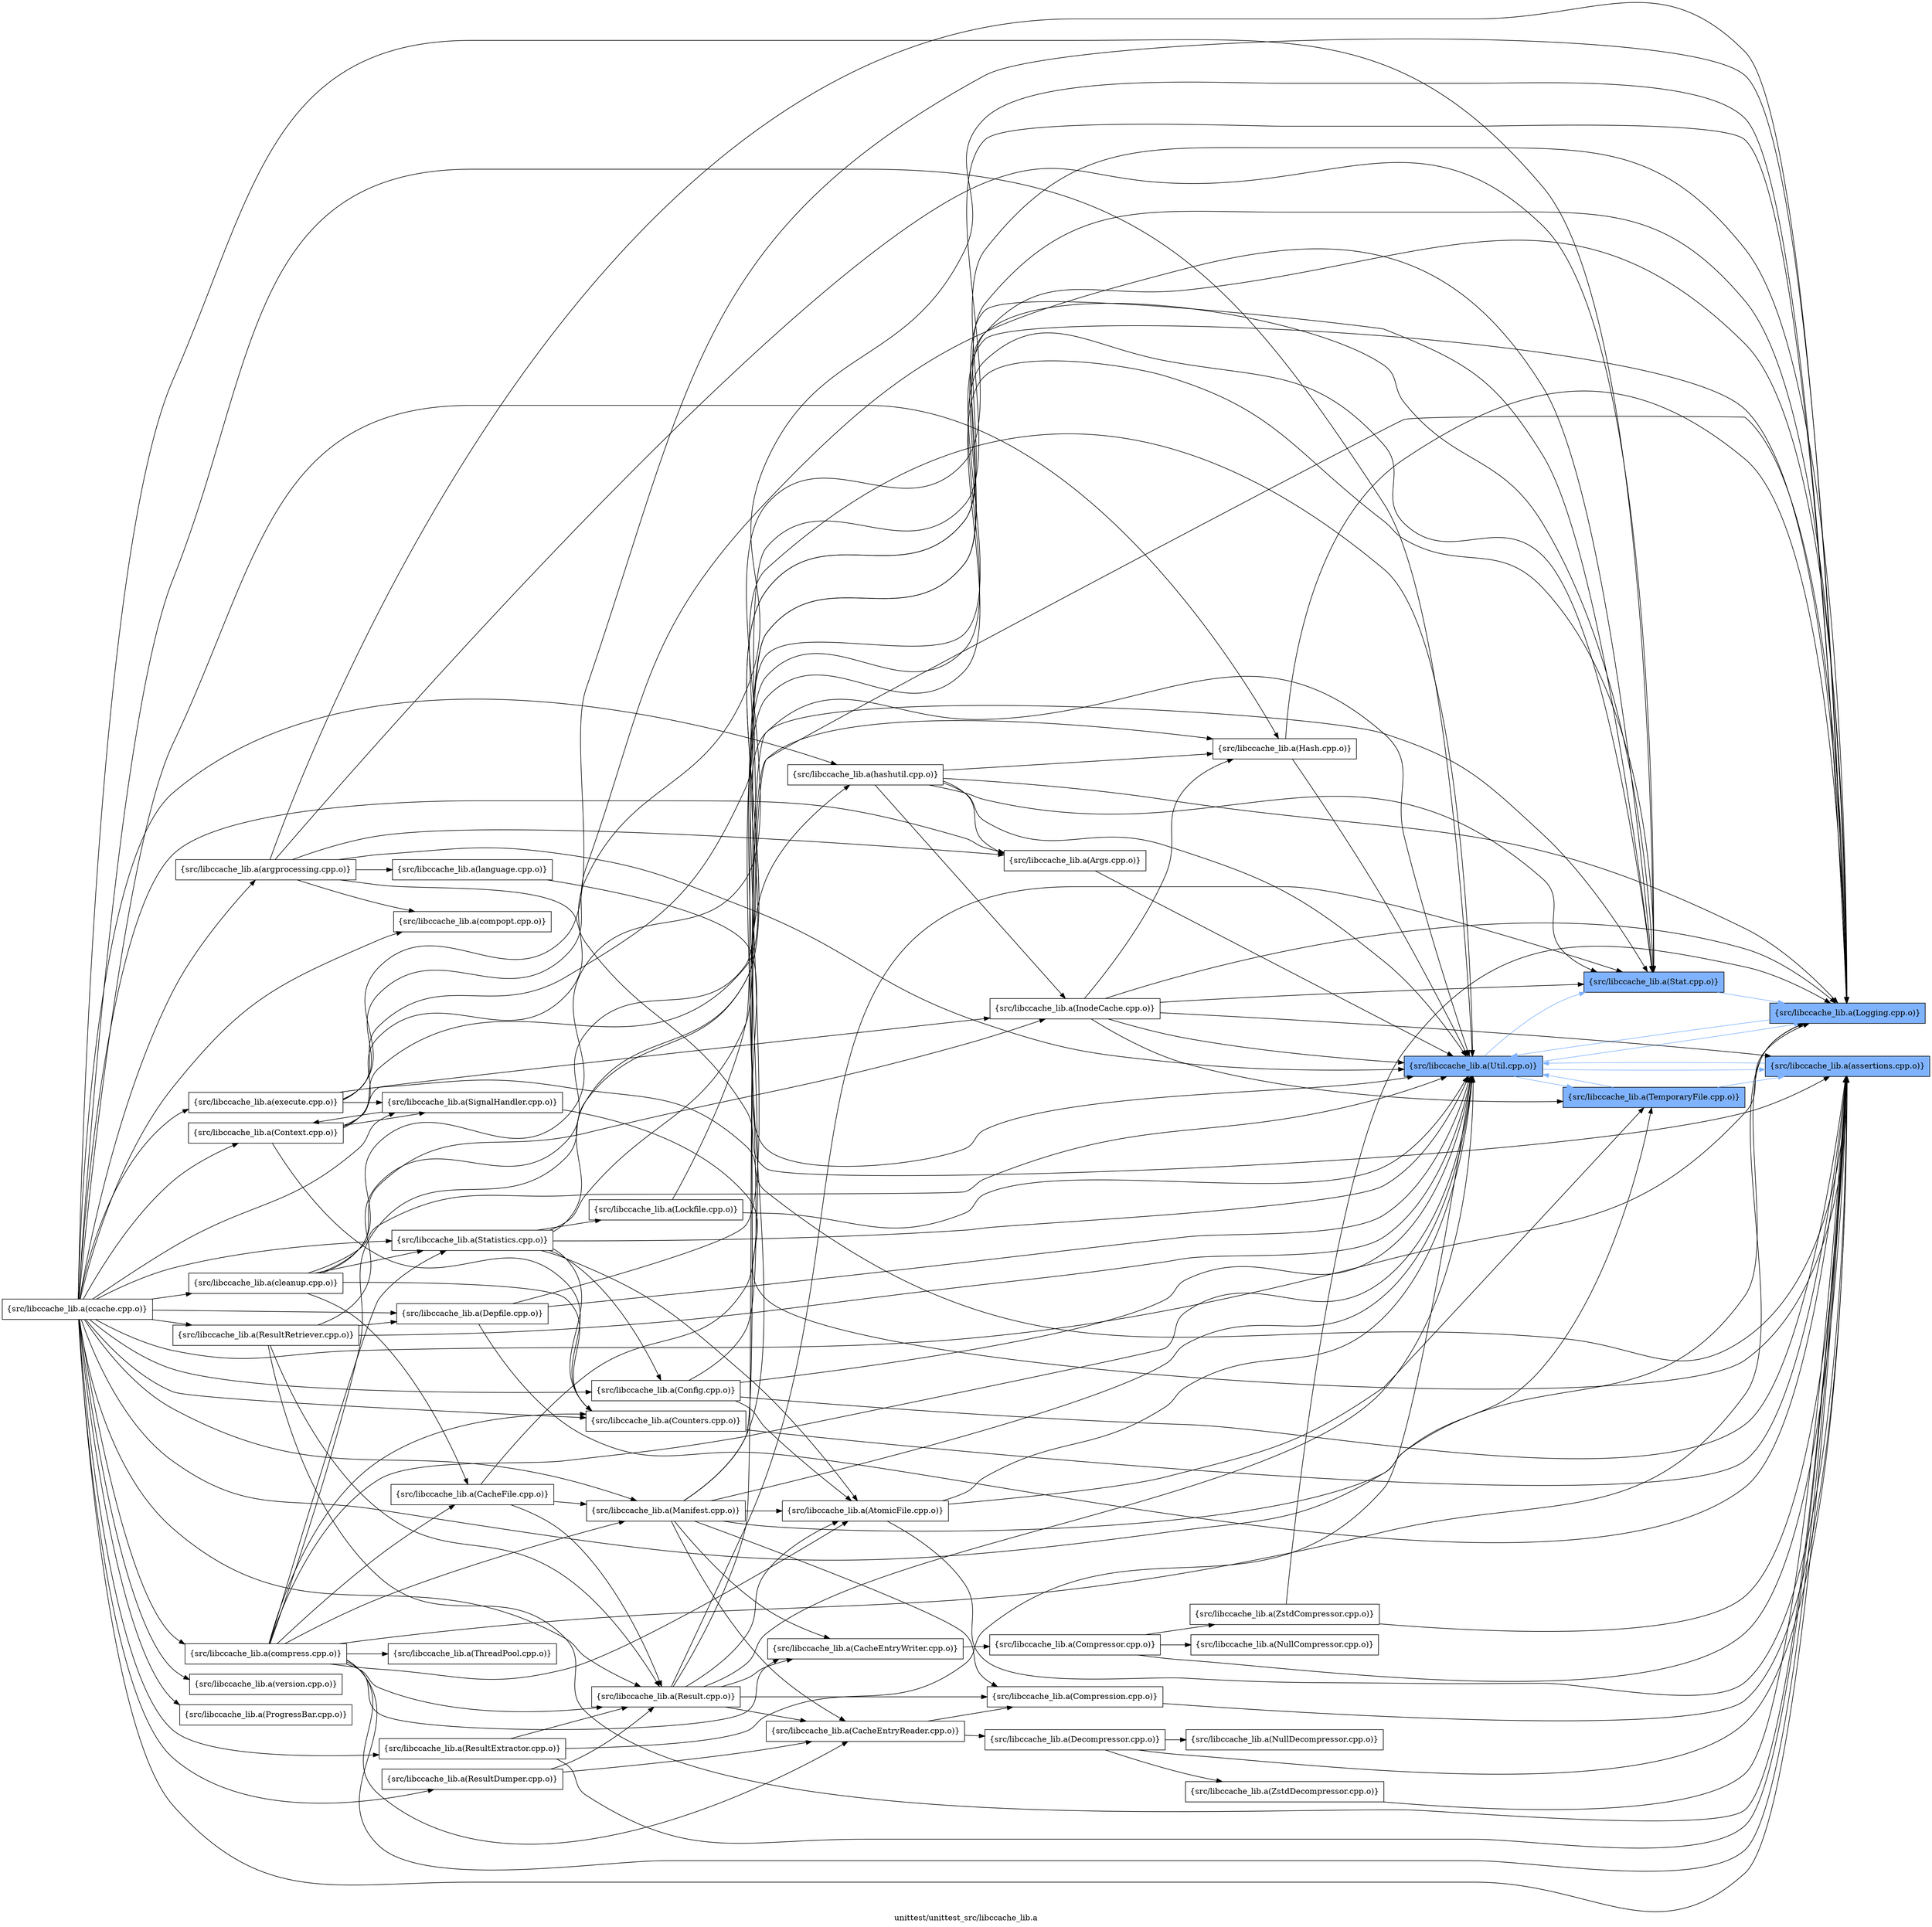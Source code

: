 digraph "unittest/unittest_src/libccache_lib.a" {
	label="unittest/unittest_src/libccache_lib.a";
	rankdir=LR;
	{ rank=same; Node0x555a81b67328;  }

	Node0x555a81b67328 [shape=record,shape=box,group=1,style=filled,fillcolor="0.600000 0.5 1",label="{src/libccache_lib.a(Util.cpp.o)}"];
	Node0x555a81b67328 -> Node0x555a81b65e88[color="0.600000 0.5 1"];
	Node0x555a81b67328 -> Node0x555a81b66a68[color="0.600000 0.5 1"];
	Node0x555a81b67328 -> Node0x555a81b65c08[color="0.600000 0.5 1"];
	Node0x555a81b67328 -> Node0x555a81b66b08[color="0.600000 0.5 1"];
	Node0x555a81b65bb8 [shape=record,shape=box,group=0,label="{src/libccache_lib.a(Args.cpp.o)}"];
	Node0x555a81b65bb8 -> Node0x555a81b67328;
	Node0x555a81b662e8 [shape=record,shape=box,group=0,label="{src/libccache_lib.a(AtomicFile.cpp.o)}"];
	Node0x555a81b662e8 -> Node0x555a81b65c08;
	Node0x555a81b662e8 -> Node0x555a81b67328;
	Node0x555a81b662e8 -> Node0x555a81b66b08;
	Node0x555a81b67af8 [shape=record,shape=box,group=0,label="{src/libccache_lib.a(Compression.cpp.o)}"];
	Node0x555a81b67af8 -> Node0x555a81b66b08;
	Node0x555a81b66c98 [shape=record,shape=box,group=0,label="{src/libccache_lib.a(Config.cpp.o)}"];
	Node0x555a81b66c98 -> Node0x555a81b662e8;
	Node0x555a81b66c98 -> Node0x555a81b66a68;
	Node0x555a81b66c98 -> Node0x555a81b67328;
	Node0x555a81b66c98 -> Node0x555a81b66b08;
	Node0x555a81b65d98 [shape=record,shape=box,group=0,label="{src/libccache_lib.a(Counters.cpp.o)}"];
	Node0x555a81b65d98 -> Node0x555a81b66b08;
	Node0x555a81b66518 [shape=record,shape=box,group=0,label="{src/libccache_lib.a(Context.cpp.o)}"];
	Node0x555a81b66518 -> Node0x555a81b65d98;
	Node0x555a81b66518 -> Node0x555a81b65e88;
	Node0x555a81b66518 -> Node0x555a81b658e8;
	Node0x555a81b66518 -> Node0x555a81b66e28;
	Node0x555a81b66518 -> Node0x555a81b67328;
	Node0x555a81b67468 [shape=record,shape=box,group=0,label="{src/libccache_lib.a(Depfile.cpp.o)}"];
	Node0x555a81b67468 -> Node0x555a81b65e88;
	Node0x555a81b67468 -> Node0x555a81b67328;
	Node0x555a81b67468 -> Node0x555a81b66b08;
	Node0x555a81b66ce8 [shape=record,shape=box,group=0,label="{src/libccache_lib.a(Hash.cpp.o)}"];
	Node0x555a81b66ce8 -> Node0x555a81b65e88;
	Node0x555a81b66ce8 -> Node0x555a81b67328;
	Node0x555a81b666a8 [shape=record,shape=box,group=0,label="{src/libccache_lib.a(Lockfile.cpp.o)}"];
	Node0x555a81b666a8 -> Node0x555a81b65e88;
	Node0x555a81b666a8 -> Node0x555a81b67328;
	Node0x555a81b66a68 [shape=record,shape=box,group=1,style=filled,fillcolor="0.600000 0.5 1",label="{src/libccache_lib.a(Stat.cpp.o)}"];
	Node0x555a81b66a68 -> Node0x555a81b65e88[color="0.600000 0.5 1"];
	Node0x555a81b67418 [shape=record,shape=box,group=0,label="{src/libccache_lib.a(Compressor.cpp.o)}"];
	Node0x555a81b67418 -> Node0x555a81b661f8;
	Node0x555a81b67418 -> Node0x555a81b67b48;
	Node0x555a81b67418 -> Node0x555a81b66b08;
	Node0x555a81b67c38 [shape=record,shape=box,group=0,label="{src/libccache_lib.a(Decompressor.cpp.o)}"];
	Node0x555a81b67c38 -> Node0x555a81b67c88;
	Node0x555a81b67c38 -> Node0x555a81b65ac8;
	Node0x555a81b67c38 -> Node0x555a81b66b08;
	Node0x555a81b65e38 [shape=record,shape=box,group=0,label="{src/libccache_lib.a(Statistics.cpp.o)}"];
	Node0x555a81b65e38 -> Node0x555a81b662e8;
	Node0x555a81b65e38 -> Node0x555a81b66c98;
	Node0x555a81b65e38 -> Node0x555a81b65d98;
	Node0x555a81b65e38 -> Node0x555a81b666a8;
	Node0x555a81b65e38 -> Node0x555a81b65e88;
	Node0x555a81b65e38 -> Node0x555a81b66a68;
	Node0x555a81b65e38 -> Node0x555a81b67328;
	Node0x555a81b67698 [shape=record,shape=box,group=0,label="{src/libccache_lib.a(CacheFile.cpp.o)}"];
	Node0x555a81b67698 -> Node0x555a81b675f8;
	Node0x555a81b67698 -> Node0x555a81b67a08;
	Node0x555a81b67698 -> Node0x555a81b66a68;
	Node0x555a81b66248 [shape=record,shape=box,group=0,label="{src/libccache_lib.a(argprocessing.cpp.o)}"];
	Node0x555a81b66248 -> Node0x555a81b65bb8;
	Node0x555a81b66248 -> Node0x555a81b65e88;
	Node0x555a81b66248 -> Node0x555a81b677d8;
	Node0x555a81b66248 -> Node0x555a81b65f28;
	Node0x555a81b66248 -> Node0x555a81b66a68;
	Node0x555a81b66248 -> Node0x555a81b67328;
	Node0x555a81b66248 -> Node0x555a81b66b08;
	Node0x555a81b66d38 [shape=record,shape=box,group=0,label="{src/libccache_lib.a(ccache.cpp.o)}"];
	Node0x555a81b66d38 -> Node0x555a81b65bb8;
	Node0x555a81b66d38 -> Node0x555a81b66c98;
	Node0x555a81b66d38 -> Node0x555a81b66518;
	Node0x555a81b66d38 -> Node0x555a81b65d98;
	Node0x555a81b66d38 -> Node0x555a81b67468;
	Node0x555a81b66d38 -> Node0x555a81b66ce8;
	Node0x555a81b66d38 -> Node0x555a81b65e88;
	Node0x555a81b66d38 -> Node0x555a81b67008;
	Node0x555a81b66d38 -> Node0x555a81b677d8;
	Node0x555a81b66d38 -> Node0x555a81b661a8;
	Node0x555a81b66d38 -> Node0x555a81b66748;
	Node0x555a81b66d38 -> Node0x555a81b66ec8;
	Node0x555a81b66d38 -> Node0x555a81b66068;
	Node0x555a81b66d38 -> Node0x555a81b675f8;
	Node0x555a81b66d38 -> Node0x555a81b67a08;
	Node0x555a81b66d38 -> Node0x555a81b66e28;
	Node0x555a81b66d38 -> Node0x555a81b66a68;
	Node0x555a81b66d38 -> Node0x555a81b65e38;
	Node0x555a81b66d38 -> Node0x555a81b65c08;
	Node0x555a81b66d38 -> Node0x555a81b67328;
	Node0x555a81b66d38 -> Node0x555a81b66248;
	Node0x555a81b66d38 -> Node0x555a81b66b08;
	Node0x555a81b66d38 -> Node0x555a81b67aa8;
	Node0x555a81b66d38 -> Node0x555a81b67d28;
	Node0x555a81b66d38 -> Node0x555a81b66158;
	Node0x555a81b66d38 -> Node0x555a81b663d8;
	Node0x555a81b677d8 [shape=record,shape=box,group=0,label="{src/libccache_lib.a(compopt.cpp.o)}"];
	Node0x555a81b66ec8 [shape=record,shape=box,group=0,label="{src/libccache_lib.a(hashutil.cpp.o)}"];
	Node0x555a81b66ec8 -> Node0x555a81b65bb8;
	Node0x555a81b66ec8 -> Node0x555a81b66ce8;
	Node0x555a81b66ec8 -> Node0x555a81b65e88;
	Node0x555a81b66ec8 -> Node0x555a81b658e8;
	Node0x555a81b66ec8 -> Node0x555a81b66a68;
	Node0x555a81b66ec8 -> Node0x555a81b67328;
	Node0x555a81b658e8 [shape=record,shape=box,group=0,label="{src/libccache_lib.a(InodeCache.cpp.o)}"];
	Node0x555a81b658e8 -> Node0x555a81b66ce8;
	Node0x555a81b658e8 -> Node0x555a81b65e88;
	Node0x555a81b658e8 -> Node0x555a81b66a68;
	Node0x555a81b658e8 -> Node0x555a81b65c08;
	Node0x555a81b658e8 -> Node0x555a81b67328;
	Node0x555a81b658e8 -> Node0x555a81b66b08;
	Node0x555a81b65c08 [shape=record,shape=box,group=1,style=filled,fillcolor="0.600000 0.5 1",label="{src/libccache_lib.a(TemporaryFile.cpp.o)}"];
	Node0x555a81b65c08 -> Node0x555a81b67328[color="0.600000 0.5 1"];
	Node0x555a81b65c08 -> Node0x555a81b66b08[color="0.600000 0.5 1"];
	Node0x555a81b66b08 [shape=record,shape=box,group=1,style=filled,fillcolor="0.600000 0.5 1",label="{src/libccache_lib.a(assertions.cpp.o)}"];
	Node0x555a81b66b08 -> Node0x555a81b67328[color="0.600000 0.5 1"];
	Node0x555a81b675f8 [shape=record,shape=box,group=0,label="{src/libccache_lib.a(Manifest.cpp.o)}"];
	Node0x555a81b675f8 -> Node0x555a81b662e8;
	Node0x555a81b675f8 -> Node0x555a81b67af8;
	Node0x555a81b675f8 -> Node0x555a81b66ce8;
	Node0x555a81b675f8 -> Node0x555a81b65e88;
	Node0x555a81b675f8 -> Node0x555a81b66ec8;
	Node0x555a81b675f8 -> Node0x555a81b67198;
	Node0x555a81b675f8 -> Node0x555a81b66428;
	Node0x555a81b675f8 -> Node0x555a81b66a68;
	Node0x555a81b675f8 -> Node0x555a81b67328;
	Node0x555a81b67a08 [shape=record,shape=box,group=0,label="{src/libccache_lib.a(Result.cpp.o)}"];
	Node0x555a81b67a08 -> Node0x555a81b662e8;
	Node0x555a81b67a08 -> Node0x555a81b67af8;
	Node0x555a81b67a08 -> Node0x555a81b65e88;
	Node0x555a81b67a08 -> Node0x555a81b67198;
	Node0x555a81b67a08 -> Node0x555a81b66428;
	Node0x555a81b67a08 -> Node0x555a81b66a68;
	Node0x555a81b67a08 -> Node0x555a81b67328;
	Node0x555a81b661f8 [shape=record,shape=box,group=0,label="{src/libccache_lib.a(NullCompressor.cpp.o)}"];
	Node0x555a81b67b48 [shape=record,shape=box,group=0,label="{src/libccache_lib.a(ZstdCompressor.cpp.o)}"];
	Node0x555a81b67b48 -> Node0x555a81b65e88;
	Node0x555a81b67b48 -> Node0x555a81b66b08;
	Node0x555a81b65e88 [shape=record,shape=box,group=1,style=filled,fillcolor="0.600000 0.5 1",label="{src/libccache_lib.a(Logging.cpp.o)}"];
	Node0x555a81b65e88 -> Node0x555a81b67328[color="0.600000 0.5 1"];
	Node0x555a81b66e28 [shape=record,shape=box,group=0,label="{src/libccache_lib.a(SignalHandler.cpp.o)}"];
	Node0x555a81b66e28 -> Node0x555a81b66518;
	Node0x555a81b66e28 -> Node0x555a81b66b08;
	Node0x555a81b67c88 [shape=record,shape=box,group=0,label="{src/libccache_lib.a(NullDecompressor.cpp.o)}"];
	Node0x555a81b65ac8 [shape=record,shape=box,group=0,label="{src/libccache_lib.a(ZstdDecompressor.cpp.o)}"];
	Node0x555a81b65ac8 -> Node0x555a81b66b08;
	Node0x555a81b67198 [shape=record,shape=box,group=0,label="{src/libccache_lib.a(CacheEntryReader.cpp.o)}"];
	Node0x555a81b67198 -> Node0x555a81b67af8;
	Node0x555a81b67198 -> Node0x555a81b67c38;
	Node0x555a81b66428 [shape=record,shape=box,group=0,label="{src/libccache_lib.a(CacheEntryWriter.cpp.o)}"];
	Node0x555a81b66428 -> Node0x555a81b67418;
	Node0x555a81b65f28 [shape=record,shape=box,group=0,label="{src/libccache_lib.a(language.cpp.o)}"];
	Node0x555a81b65f28 -> Node0x555a81b67328;
	Node0x555a81b67008 [shape=record,shape=box,group=0,label="{src/libccache_lib.a(cleanup.cpp.o)}"];
	Node0x555a81b67008 -> Node0x555a81b67698;
	Node0x555a81b67008 -> Node0x555a81b65d98;
	Node0x555a81b67008 -> Node0x555a81b65e88;
	Node0x555a81b67008 -> Node0x555a81b658e8;
	Node0x555a81b67008 -> Node0x555a81b65e38;
	Node0x555a81b67008 -> Node0x555a81b67328;
	Node0x555a81b661a8 [shape=record,shape=box,group=0,label="{src/libccache_lib.a(compress.cpp.o)}"];
	Node0x555a81b661a8 -> Node0x555a81b662e8;
	Node0x555a81b661a8 -> Node0x555a81b67698;
	Node0x555a81b661a8 -> Node0x555a81b65d98;
	Node0x555a81b661a8 -> Node0x555a81b65e88;
	Node0x555a81b661a8 -> Node0x555a81b66978;
	Node0x555a81b661a8 -> Node0x555a81b675f8;
	Node0x555a81b661a8 -> Node0x555a81b67198;
	Node0x555a81b661a8 -> Node0x555a81b66428;
	Node0x555a81b661a8 -> Node0x555a81b67a08;
	Node0x555a81b661a8 -> Node0x555a81b66a68;
	Node0x555a81b661a8 -> Node0x555a81b65e38;
	Node0x555a81b661a8 -> Node0x555a81b67328;
	Node0x555a81b661a8 -> Node0x555a81b66b08;
	Node0x555a81b66748 [shape=record,shape=box,group=0,label="{src/libccache_lib.a(execute.cpp.o)}"];
	Node0x555a81b66748 -> Node0x555a81b65e88;
	Node0x555a81b66748 -> Node0x555a81b66e28;
	Node0x555a81b66748 -> Node0x555a81b66a68;
	Node0x555a81b66748 -> Node0x555a81b67328;
	Node0x555a81b66748 -> Node0x555a81b66b08;
	Node0x555a81b66068 [shape=record,shape=box,group=0,label="{src/libccache_lib.a(version.cpp.o)}"];
	Node0x555a81b67aa8 [shape=record,shape=box,group=0,label="{src/libccache_lib.a(ProgressBar.cpp.o)}"];
	Node0x555a81b67d28 [shape=record,shape=box,group=0,label="{src/libccache_lib.a(ResultRetriever.cpp.o)}"];
	Node0x555a81b67d28 -> Node0x555a81b67468;
	Node0x555a81b67d28 -> Node0x555a81b65e88;
	Node0x555a81b67d28 -> Node0x555a81b67a08;
	Node0x555a81b67d28 -> Node0x555a81b67328;
	Node0x555a81b67d28 -> Node0x555a81b66b08;
	Node0x555a81b66158 [shape=record,shape=box,group=0,label="{src/libccache_lib.a(ResultDumper.cpp.o)}"];
	Node0x555a81b66158 -> Node0x555a81b67198;
	Node0x555a81b66158 -> Node0x555a81b67a08;
	Node0x555a81b663d8 [shape=record,shape=box,group=0,label="{src/libccache_lib.a(ResultExtractor.cpp.o)}"];
	Node0x555a81b663d8 -> Node0x555a81b67a08;
	Node0x555a81b663d8 -> Node0x555a81b67328;
	Node0x555a81b663d8 -> Node0x555a81b66b08;
	Node0x555a81b66978 [shape=record,shape=box,group=0,label="{src/libccache_lib.a(ThreadPool.cpp.o)}"];
}
